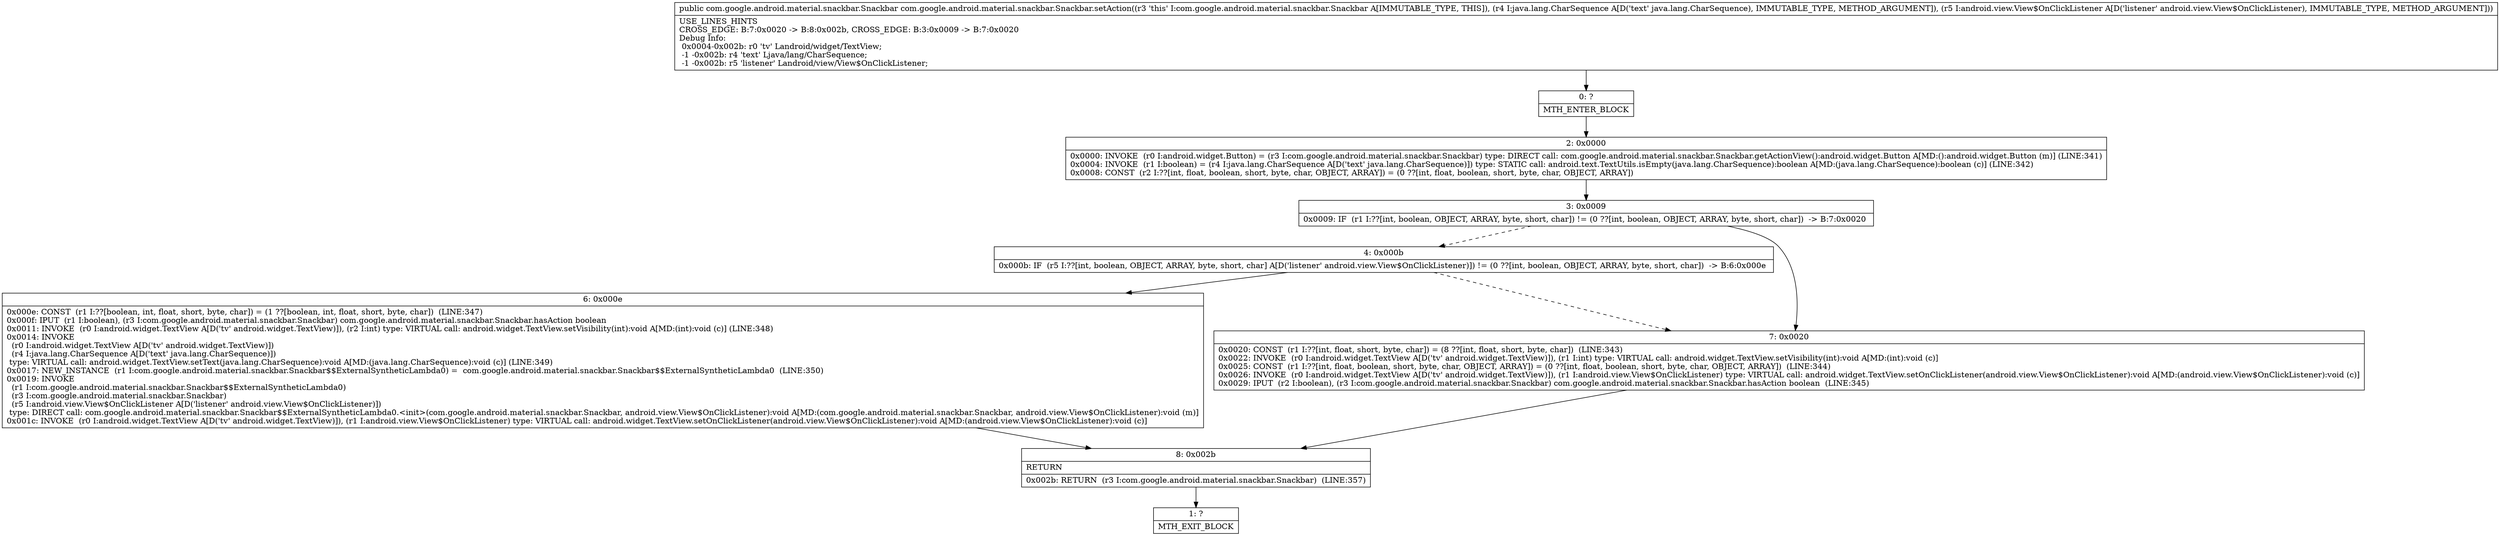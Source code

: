 digraph "CFG forcom.google.android.material.snackbar.Snackbar.setAction(Ljava\/lang\/CharSequence;Landroid\/view\/View$OnClickListener;)Lcom\/google\/android\/material\/snackbar\/Snackbar;" {
Node_0 [shape=record,label="{0\:\ ?|MTH_ENTER_BLOCK\l}"];
Node_2 [shape=record,label="{2\:\ 0x0000|0x0000: INVOKE  (r0 I:android.widget.Button) = (r3 I:com.google.android.material.snackbar.Snackbar) type: DIRECT call: com.google.android.material.snackbar.Snackbar.getActionView():android.widget.Button A[MD:():android.widget.Button (m)] (LINE:341)\l0x0004: INVOKE  (r1 I:boolean) = (r4 I:java.lang.CharSequence A[D('text' java.lang.CharSequence)]) type: STATIC call: android.text.TextUtils.isEmpty(java.lang.CharSequence):boolean A[MD:(java.lang.CharSequence):boolean (c)] (LINE:342)\l0x0008: CONST  (r2 I:??[int, float, boolean, short, byte, char, OBJECT, ARRAY]) = (0 ??[int, float, boolean, short, byte, char, OBJECT, ARRAY]) \l}"];
Node_3 [shape=record,label="{3\:\ 0x0009|0x0009: IF  (r1 I:??[int, boolean, OBJECT, ARRAY, byte, short, char]) != (0 ??[int, boolean, OBJECT, ARRAY, byte, short, char])  \-\> B:7:0x0020 \l}"];
Node_4 [shape=record,label="{4\:\ 0x000b|0x000b: IF  (r5 I:??[int, boolean, OBJECT, ARRAY, byte, short, char] A[D('listener' android.view.View$OnClickListener)]) != (0 ??[int, boolean, OBJECT, ARRAY, byte, short, char])  \-\> B:6:0x000e \l}"];
Node_6 [shape=record,label="{6\:\ 0x000e|0x000e: CONST  (r1 I:??[boolean, int, float, short, byte, char]) = (1 ??[boolean, int, float, short, byte, char])  (LINE:347)\l0x000f: IPUT  (r1 I:boolean), (r3 I:com.google.android.material.snackbar.Snackbar) com.google.android.material.snackbar.Snackbar.hasAction boolean \l0x0011: INVOKE  (r0 I:android.widget.TextView A[D('tv' android.widget.TextView)]), (r2 I:int) type: VIRTUAL call: android.widget.TextView.setVisibility(int):void A[MD:(int):void (c)] (LINE:348)\l0x0014: INVOKE  \l  (r0 I:android.widget.TextView A[D('tv' android.widget.TextView)])\l  (r4 I:java.lang.CharSequence A[D('text' java.lang.CharSequence)])\l type: VIRTUAL call: android.widget.TextView.setText(java.lang.CharSequence):void A[MD:(java.lang.CharSequence):void (c)] (LINE:349)\l0x0017: NEW_INSTANCE  (r1 I:com.google.android.material.snackbar.Snackbar$$ExternalSyntheticLambda0) =  com.google.android.material.snackbar.Snackbar$$ExternalSyntheticLambda0  (LINE:350)\l0x0019: INVOKE  \l  (r1 I:com.google.android.material.snackbar.Snackbar$$ExternalSyntheticLambda0)\l  (r3 I:com.google.android.material.snackbar.Snackbar)\l  (r5 I:android.view.View$OnClickListener A[D('listener' android.view.View$OnClickListener)])\l type: DIRECT call: com.google.android.material.snackbar.Snackbar$$ExternalSyntheticLambda0.\<init\>(com.google.android.material.snackbar.Snackbar, android.view.View$OnClickListener):void A[MD:(com.google.android.material.snackbar.Snackbar, android.view.View$OnClickListener):void (m)]\l0x001c: INVOKE  (r0 I:android.widget.TextView A[D('tv' android.widget.TextView)]), (r1 I:android.view.View$OnClickListener) type: VIRTUAL call: android.widget.TextView.setOnClickListener(android.view.View$OnClickListener):void A[MD:(android.view.View$OnClickListener):void (c)]\l}"];
Node_8 [shape=record,label="{8\:\ 0x002b|RETURN\l|0x002b: RETURN  (r3 I:com.google.android.material.snackbar.Snackbar)  (LINE:357)\l}"];
Node_1 [shape=record,label="{1\:\ ?|MTH_EXIT_BLOCK\l}"];
Node_7 [shape=record,label="{7\:\ 0x0020|0x0020: CONST  (r1 I:??[int, float, short, byte, char]) = (8 ??[int, float, short, byte, char])  (LINE:343)\l0x0022: INVOKE  (r0 I:android.widget.TextView A[D('tv' android.widget.TextView)]), (r1 I:int) type: VIRTUAL call: android.widget.TextView.setVisibility(int):void A[MD:(int):void (c)]\l0x0025: CONST  (r1 I:??[int, float, boolean, short, byte, char, OBJECT, ARRAY]) = (0 ??[int, float, boolean, short, byte, char, OBJECT, ARRAY])  (LINE:344)\l0x0026: INVOKE  (r0 I:android.widget.TextView A[D('tv' android.widget.TextView)]), (r1 I:android.view.View$OnClickListener) type: VIRTUAL call: android.widget.TextView.setOnClickListener(android.view.View$OnClickListener):void A[MD:(android.view.View$OnClickListener):void (c)]\l0x0029: IPUT  (r2 I:boolean), (r3 I:com.google.android.material.snackbar.Snackbar) com.google.android.material.snackbar.Snackbar.hasAction boolean  (LINE:345)\l}"];
MethodNode[shape=record,label="{public com.google.android.material.snackbar.Snackbar com.google.android.material.snackbar.Snackbar.setAction((r3 'this' I:com.google.android.material.snackbar.Snackbar A[IMMUTABLE_TYPE, THIS]), (r4 I:java.lang.CharSequence A[D('text' java.lang.CharSequence), IMMUTABLE_TYPE, METHOD_ARGUMENT]), (r5 I:android.view.View$OnClickListener A[D('listener' android.view.View$OnClickListener), IMMUTABLE_TYPE, METHOD_ARGUMENT]))  | USE_LINES_HINTS\lCROSS_EDGE: B:7:0x0020 \-\> B:8:0x002b, CROSS_EDGE: B:3:0x0009 \-\> B:7:0x0020\lDebug Info:\l  0x0004\-0x002b: r0 'tv' Landroid\/widget\/TextView;\l  \-1 \-0x002b: r4 'text' Ljava\/lang\/CharSequence;\l  \-1 \-0x002b: r5 'listener' Landroid\/view\/View$OnClickListener;\l}"];
MethodNode -> Node_0;Node_0 -> Node_2;
Node_2 -> Node_3;
Node_3 -> Node_4[style=dashed];
Node_3 -> Node_7;
Node_4 -> Node_6;
Node_4 -> Node_7[style=dashed];
Node_6 -> Node_8;
Node_8 -> Node_1;
Node_7 -> Node_8;
}

